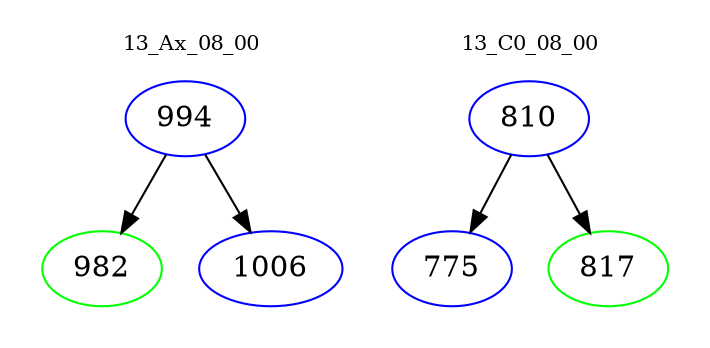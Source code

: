 digraph{
subgraph cluster_0 {
color = white
label = "13_Ax_08_00";
fontsize=10;
T0_994 [label="994", color="blue"]
T0_994 -> T0_982 [color="black"]
T0_982 [label="982", color="green"]
T0_994 -> T0_1006 [color="black"]
T0_1006 [label="1006", color="blue"]
}
subgraph cluster_1 {
color = white
label = "13_C0_08_00";
fontsize=10;
T1_810 [label="810", color="blue"]
T1_810 -> T1_775 [color="black"]
T1_775 [label="775", color="blue"]
T1_810 -> T1_817 [color="black"]
T1_817 [label="817", color="green"]
}
}
